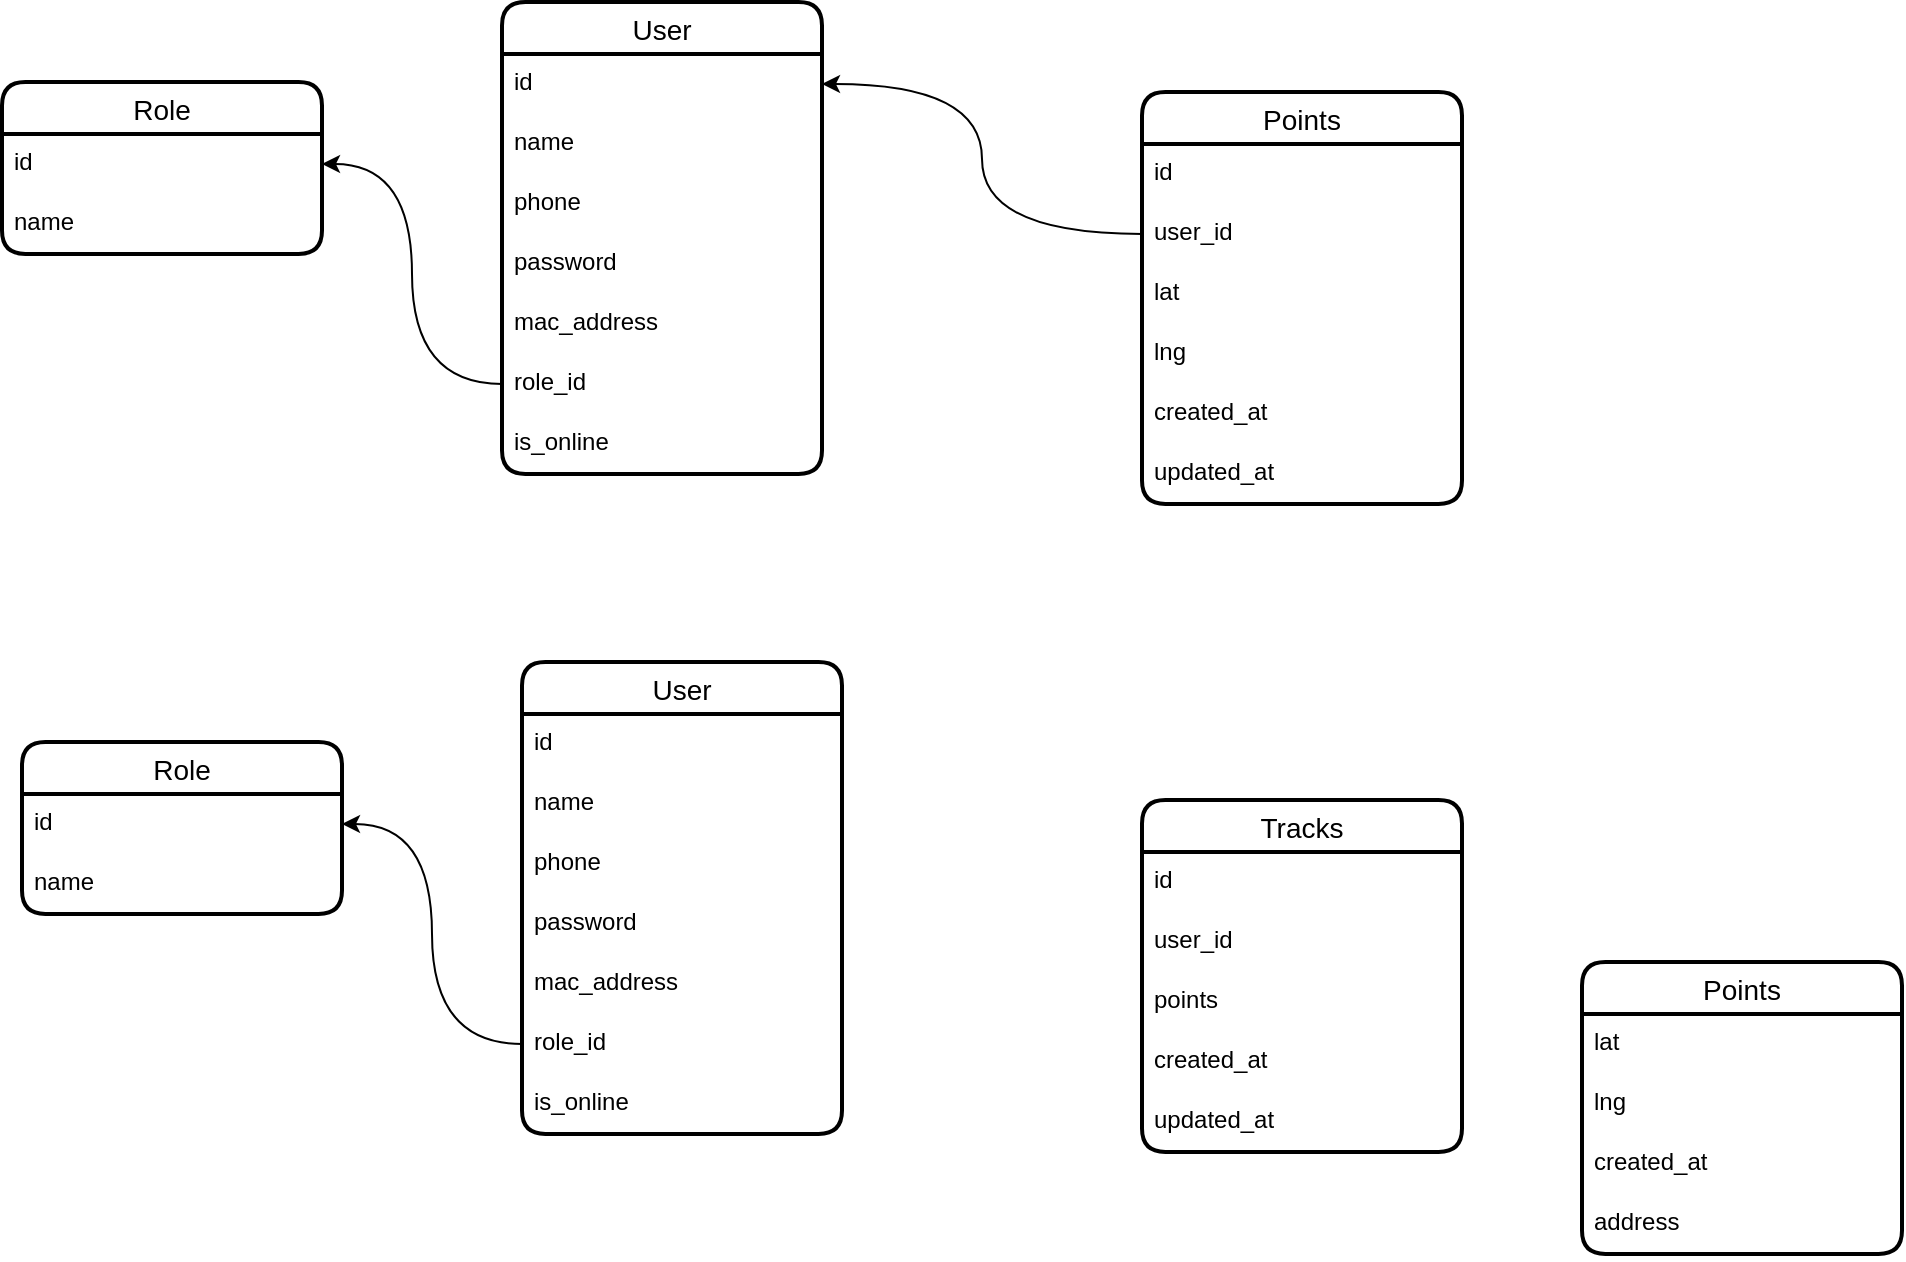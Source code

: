 <mxfile version="22.1.11" type="github">
  <diagram name="Страница — 1" id="uQb5JZfQ5GXVi0TQpGbC">
    <mxGraphModel dx="1434" dy="738" grid="1" gridSize="10" guides="1" tooltips="1" connect="1" arrows="1" fold="1" page="1" pageScale="1" pageWidth="827" pageHeight="1169" math="0" shadow="0">
      <root>
        <mxCell id="0" />
        <mxCell id="1" parent="0" />
        <mxCell id="_5UejUevI5gyKmPZKP_F-1" value="User" style="swimlane;fontStyle=0;childLayout=stackLayout;horizontal=1;startSize=26;horizontalStack=0;resizeParent=1;resizeParentMax=0;resizeLast=0;collapsible=1;marginBottom=0;align=center;fontSize=14;strokeWidth=2;rounded=1;shadow=0;glass=0;swimlaneLine=1;" parent="1" vertex="1">
          <mxGeometry x="280" y="770" width="160" height="236" as="geometry" />
        </mxCell>
        <mxCell id="_5UejUevI5gyKmPZKP_F-2" value="id" style="text;strokeColor=none;fillColor=none;spacingLeft=4;spacingRight=4;overflow=hidden;rotatable=0;points=[[0,0.5],[1,0.5]];portConstraint=eastwest;fontSize=12;whiteSpace=wrap;html=1;" parent="_5UejUevI5gyKmPZKP_F-1" vertex="1">
          <mxGeometry y="26" width="160" height="30" as="geometry" />
        </mxCell>
        <mxCell id="_5UejUevI5gyKmPZKP_F-3" value="name" style="text;strokeColor=none;fillColor=none;spacingLeft=4;spacingRight=4;overflow=hidden;rotatable=0;points=[[0,0.5],[1,0.5]];portConstraint=eastwest;fontSize=12;whiteSpace=wrap;html=1;" parent="_5UejUevI5gyKmPZKP_F-1" vertex="1">
          <mxGeometry y="56" width="160" height="30" as="geometry" />
        </mxCell>
        <mxCell id="_5UejUevI5gyKmPZKP_F-4" value="phone" style="text;strokeColor=none;fillColor=none;spacingLeft=4;spacingRight=4;overflow=hidden;rotatable=0;points=[[0,0.5],[1,0.5]];portConstraint=eastwest;fontSize=12;whiteSpace=wrap;html=1;" parent="_5UejUevI5gyKmPZKP_F-1" vertex="1">
          <mxGeometry y="86" width="160" height="30" as="geometry" />
        </mxCell>
        <mxCell id="_5UejUevI5gyKmPZKP_F-5" value="password" style="text;strokeColor=none;fillColor=none;spacingLeft=4;spacingRight=4;overflow=hidden;rotatable=0;points=[[0,0.5],[1,0.5]];portConstraint=eastwest;fontSize=12;whiteSpace=wrap;html=1;" parent="_5UejUevI5gyKmPZKP_F-1" vertex="1">
          <mxGeometry y="116" width="160" height="30" as="geometry" />
        </mxCell>
        <mxCell id="_5UejUevI5gyKmPZKP_F-6" value="mac_address" style="text;strokeColor=none;fillColor=none;spacingLeft=4;spacingRight=4;overflow=hidden;rotatable=0;points=[[0,0.5],[1,0.5]];portConstraint=eastwest;fontSize=12;whiteSpace=wrap;html=1;" parent="_5UejUevI5gyKmPZKP_F-1" vertex="1">
          <mxGeometry y="146" width="160" height="30" as="geometry" />
        </mxCell>
        <mxCell id="_5UejUevI5gyKmPZKP_F-12" value="role_id" style="text;strokeColor=none;fillColor=none;spacingLeft=4;spacingRight=4;overflow=hidden;rotatable=0;points=[[0,0.5],[1,0.5]];portConstraint=eastwest;fontSize=12;whiteSpace=wrap;html=1;" parent="_5UejUevI5gyKmPZKP_F-1" vertex="1">
          <mxGeometry y="176" width="160" height="30" as="geometry" />
        </mxCell>
        <mxCell id="475Ti6R1yAfTsTZuF7gg-1" value="is_online" style="text;strokeColor=none;fillColor=none;spacingLeft=4;spacingRight=4;overflow=hidden;rotatable=0;points=[[0,0.5],[1,0.5]];portConstraint=eastwest;fontSize=12;whiteSpace=wrap;html=1;" vertex="1" parent="_5UejUevI5gyKmPZKP_F-1">
          <mxGeometry y="206" width="160" height="30" as="geometry" />
        </mxCell>
        <mxCell id="_5UejUevI5gyKmPZKP_F-9" value="Role" style="swimlane;fontStyle=0;childLayout=stackLayout;horizontal=1;startSize=26;horizontalStack=0;resizeParent=1;resizeParentMax=0;resizeLast=0;collapsible=1;marginBottom=0;align=center;fontSize=14;strokeWidth=2;rounded=1;shadow=0;glass=0;swimlaneLine=1;" parent="1" vertex="1">
          <mxGeometry x="30" y="810" width="160" height="86" as="geometry">
            <mxRectangle x="350" y="140" width="90" height="30" as="alternateBounds" />
          </mxGeometry>
        </mxCell>
        <mxCell id="_5UejUevI5gyKmPZKP_F-10" value="id" style="text;strokeColor=none;fillColor=none;spacingLeft=4;spacingRight=4;overflow=hidden;rotatable=0;points=[[0,0.5],[1,0.5]];portConstraint=eastwest;fontSize=12;whiteSpace=wrap;html=1;" parent="_5UejUevI5gyKmPZKP_F-9" vertex="1">
          <mxGeometry y="26" width="160" height="30" as="geometry" />
        </mxCell>
        <mxCell id="_5UejUevI5gyKmPZKP_F-11" value="name" style="text;strokeColor=none;fillColor=none;spacingLeft=4;spacingRight=4;overflow=hidden;rotatable=0;points=[[0,0.5],[1,0.5]];portConstraint=eastwest;fontSize=12;whiteSpace=wrap;html=1;" parent="_5UejUevI5gyKmPZKP_F-9" vertex="1">
          <mxGeometry y="56" width="160" height="30" as="geometry" />
        </mxCell>
        <mxCell id="_5UejUevI5gyKmPZKP_F-13" style="edgeStyle=orthogonalEdgeStyle;rounded=0;orthogonalLoop=1;jettySize=auto;html=1;entryX=1;entryY=0.5;entryDx=0;entryDy=0;curved=1;" parent="1" source="_5UejUevI5gyKmPZKP_F-12" target="_5UejUevI5gyKmPZKP_F-10" edge="1">
          <mxGeometry relative="1" as="geometry" />
        </mxCell>
        <mxCell id="_5UejUevI5gyKmPZKP_F-14" value="Points" style="swimlane;fontStyle=0;childLayout=stackLayout;horizontal=1;startSize=26;horizontalStack=0;resizeParent=1;resizeParentMax=0;resizeLast=0;collapsible=1;marginBottom=0;align=center;fontSize=14;strokeWidth=2;rounded=1;shadow=0;glass=0;swimlaneLine=1;" parent="1" vertex="1">
          <mxGeometry x="600" y="815" width="160" height="206" as="geometry">
            <mxRectangle x="350" y="140" width="90" height="30" as="alternateBounds" />
          </mxGeometry>
        </mxCell>
        <mxCell id="_5UejUevI5gyKmPZKP_F-15" value="id" style="text;strokeColor=none;fillColor=none;spacingLeft=4;spacingRight=4;overflow=hidden;rotatable=0;points=[[0,0.5],[1,0.5]];portConstraint=eastwest;fontSize=12;whiteSpace=wrap;html=1;" parent="_5UejUevI5gyKmPZKP_F-14" vertex="1">
          <mxGeometry y="26" width="160" height="30" as="geometry" />
        </mxCell>
        <mxCell id="_5UejUevI5gyKmPZKP_F-16" value="user_id" style="text;strokeColor=none;fillColor=none;spacingLeft=4;spacingRight=4;overflow=hidden;rotatable=0;points=[[0,0.5],[1,0.5]];portConstraint=eastwest;fontSize=12;whiteSpace=wrap;html=1;" parent="_5UejUevI5gyKmPZKP_F-14" vertex="1">
          <mxGeometry y="56" width="160" height="30" as="geometry" />
        </mxCell>
        <mxCell id="_5UejUevI5gyKmPZKP_F-17" value="lat" style="text;strokeColor=none;fillColor=none;spacingLeft=4;spacingRight=4;overflow=hidden;rotatable=0;points=[[0,0.5],[1,0.5]];portConstraint=eastwest;fontSize=12;whiteSpace=wrap;html=1;" parent="_5UejUevI5gyKmPZKP_F-14" vertex="1">
          <mxGeometry y="86" width="160" height="30" as="geometry" />
        </mxCell>
        <mxCell id="of39KfSD1mZfl-V3CjDa-1" value="lng" style="text;strokeColor=none;fillColor=none;spacingLeft=4;spacingRight=4;overflow=hidden;rotatable=0;points=[[0,0.5],[1,0.5]];portConstraint=eastwest;fontSize=12;whiteSpace=wrap;html=1;" parent="_5UejUevI5gyKmPZKP_F-14" vertex="1">
          <mxGeometry y="116" width="160" height="30" as="geometry" />
        </mxCell>
        <mxCell id="of39KfSD1mZfl-V3CjDa-2" value="created_at" style="text;strokeColor=none;fillColor=none;spacingLeft=4;spacingRight=4;overflow=hidden;rotatable=0;points=[[0,0.5],[1,0.5]];portConstraint=eastwest;fontSize=12;whiteSpace=wrap;html=1;" parent="_5UejUevI5gyKmPZKP_F-14" vertex="1">
          <mxGeometry y="146" width="160" height="30" as="geometry" />
        </mxCell>
        <mxCell id="of39KfSD1mZfl-V3CjDa-3" value="updated_at" style="text;strokeColor=none;fillColor=none;spacingLeft=4;spacingRight=4;overflow=hidden;rotatable=0;points=[[0,0.5],[1,0.5]];portConstraint=eastwest;fontSize=12;whiteSpace=wrap;html=1;" parent="_5UejUevI5gyKmPZKP_F-14" vertex="1">
          <mxGeometry y="176" width="160" height="30" as="geometry" />
        </mxCell>
        <mxCell id="of39KfSD1mZfl-V3CjDa-5" style="edgeStyle=orthogonalEdgeStyle;rounded=0;orthogonalLoop=1;jettySize=auto;html=1;entryX=1;entryY=0.5;entryDx=0;entryDy=0;curved=1;" parent="1" source="_5UejUevI5gyKmPZKP_F-16" target="_5UejUevI5gyKmPZKP_F-2" edge="1">
          <mxGeometry relative="1" as="geometry" />
        </mxCell>
        <mxCell id="of39KfSD1mZfl-V3CjDa-6" value="User" style="swimlane;fontStyle=0;childLayout=stackLayout;horizontal=1;startSize=26;horizontalStack=0;resizeParent=1;resizeParentMax=0;resizeLast=0;collapsible=1;marginBottom=0;align=center;fontSize=14;strokeWidth=2;rounded=1;shadow=0;glass=0;swimlaneLine=1;" parent="1" vertex="1">
          <mxGeometry x="290" y="1100" width="160" height="236" as="geometry" />
        </mxCell>
        <mxCell id="of39KfSD1mZfl-V3CjDa-7" value="id" style="text;strokeColor=none;fillColor=none;spacingLeft=4;spacingRight=4;overflow=hidden;rotatable=0;points=[[0,0.5],[1,0.5]];portConstraint=eastwest;fontSize=12;whiteSpace=wrap;html=1;" parent="of39KfSD1mZfl-V3CjDa-6" vertex="1">
          <mxGeometry y="26" width="160" height="30" as="geometry" />
        </mxCell>
        <mxCell id="of39KfSD1mZfl-V3CjDa-8" value="name" style="text;strokeColor=none;fillColor=none;spacingLeft=4;spacingRight=4;overflow=hidden;rotatable=0;points=[[0,0.5],[1,0.5]];portConstraint=eastwest;fontSize=12;whiteSpace=wrap;html=1;" parent="of39KfSD1mZfl-V3CjDa-6" vertex="1">
          <mxGeometry y="56" width="160" height="30" as="geometry" />
        </mxCell>
        <mxCell id="of39KfSD1mZfl-V3CjDa-9" value="phone" style="text;strokeColor=none;fillColor=none;spacingLeft=4;spacingRight=4;overflow=hidden;rotatable=0;points=[[0,0.5],[1,0.5]];portConstraint=eastwest;fontSize=12;whiteSpace=wrap;html=1;" parent="of39KfSD1mZfl-V3CjDa-6" vertex="1">
          <mxGeometry y="86" width="160" height="30" as="geometry" />
        </mxCell>
        <mxCell id="of39KfSD1mZfl-V3CjDa-10" value="password" style="text;strokeColor=none;fillColor=none;spacingLeft=4;spacingRight=4;overflow=hidden;rotatable=0;points=[[0,0.5],[1,0.5]];portConstraint=eastwest;fontSize=12;whiteSpace=wrap;html=1;" parent="of39KfSD1mZfl-V3CjDa-6" vertex="1">
          <mxGeometry y="116" width="160" height="30" as="geometry" />
        </mxCell>
        <mxCell id="of39KfSD1mZfl-V3CjDa-11" value="mac_address" style="text;strokeColor=none;fillColor=none;spacingLeft=4;spacingRight=4;overflow=hidden;rotatable=0;points=[[0,0.5],[1,0.5]];portConstraint=eastwest;fontSize=12;whiteSpace=wrap;html=1;" parent="of39KfSD1mZfl-V3CjDa-6" vertex="1">
          <mxGeometry y="146" width="160" height="30" as="geometry" />
        </mxCell>
        <mxCell id="of39KfSD1mZfl-V3CjDa-12" value="role_id" style="text;strokeColor=none;fillColor=none;spacingLeft=4;spacingRight=4;overflow=hidden;rotatable=0;points=[[0,0.5],[1,0.5]];portConstraint=eastwest;fontSize=12;whiteSpace=wrap;html=1;" parent="of39KfSD1mZfl-V3CjDa-6" vertex="1">
          <mxGeometry y="176" width="160" height="30" as="geometry" />
        </mxCell>
        <mxCell id="475Ti6R1yAfTsTZuF7gg-2" value="is_online" style="text;strokeColor=none;fillColor=none;spacingLeft=4;spacingRight=4;overflow=hidden;rotatable=0;points=[[0,0.5],[1,0.5]];portConstraint=eastwest;fontSize=12;whiteSpace=wrap;html=1;" vertex="1" parent="of39KfSD1mZfl-V3CjDa-6">
          <mxGeometry y="206" width="160" height="30" as="geometry" />
        </mxCell>
        <mxCell id="of39KfSD1mZfl-V3CjDa-13" value="Role" style="swimlane;fontStyle=0;childLayout=stackLayout;horizontal=1;startSize=26;horizontalStack=0;resizeParent=1;resizeParentMax=0;resizeLast=0;collapsible=1;marginBottom=0;align=center;fontSize=14;strokeWidth=2;rounded=1;shadow=0;glass=0;swimlaneLine=1;" parent="1" vertex="1">
          <mxGeometry x="40" y="1140" width="160" height="86" as="geometry">
            <mxRectangle x="350" y="140" width="90" height="30" as="alternateBounds" />
          </mxGeometry>
        </mxCell>
        <mxCell id="of39KfSD1mZfl-V3CjDa-14" value="id" style="text;strokeColor=none;fillColor=none;spacingLeft=4;spacingRight=4;overflow=hidden;rotatable=0;points=[[0,0.5],[1,0.5]];portConstraint=eastwest;fontSize=12;whiteSpace=wrap;html=1;" parent="of39KfSD1mZfl-V3CjDa-13" vertex="1">
          <mxGeometry y="26" width="160" height="30" as="geometry" />
        </mxCell>
        <mxCell id="of39KfSD1mZfl-V3CjDa-15" value="name" style="text;strokeColor=none;fillColor=none;spacingLeft=4;spacingRight=4;overflow=hidden;rotatable=0;points=[[0,0.5],[1,0.5]];portConstraint=eastwest;fontSize=12;whiteSpace=wrap;html=1;" parent="of39KfSD1mZfl-V3CjDa-13" vertex="1">
          <mxGeometry y="56" width="160" height="30" as="geometry" />
        </mxCell>
        <mxCell id="of39KfSD1mZfl-V3CjDa-16" style="edgeStyle=orthogonalEdgeStyle;rounded=0;orthogonalLoop=1;jettySize=auto;html=1;entryX=1;entryY=0.5;entryDx=0;entryDy=0;curved=1;" parent="1" source="of39KfSD1mZfl-V3CjDa-12" target="of39KfSD1mZfl-V3CjDa-14" edge="1">
          <mxGeometry relative="1" as="geometry" />
        </mxCell>
        <mxCell id="of39KfSD1mZfl-V3CjDa-17" value="Points" style="swimlane;fontStyle=0;childLayout=stackLayout;horizontal=1;startSize=26;horizontalStack=0;resizeParent=1;resizeParentMax=0;resizeLast=0;collapsible=1;marginBottom=0;align=center;fontSize=14;strokeWidth=2;rounded=1;shadow=0;glass=0;swimlaneLine=1;" parent="1" vertex="1">
          <mxGeometry x="820" y="1250" width="160" height="146" as="geometry">
            <mxRectangle x="350" y="140" width="90" height="30" as="alternateBounds" />
          </mxGeometry>
        </mxCell>
        <mxCell id="of39KfSD1mZfl-V3CjDa-20" value="lat" style="text;strokeColor=none;fillColor=none;spacingLeft=4;spacingRight=4;overflow=hidden;rotatable=0;points=[[0,0.5],[1,0.5]];portConstraint=eastwest;fontSize=12;whiteSpace=wrap;html=1;" parent="of39KfSD1mZfl-V3CjDa-17" vertex="1">
          <mxGeometry y="26" width="160" height="30" as="geometry" />
        </mxCell>
        <mxCell id="of39KfSD1mZfl-V3CjDa-21" value="lng" style="text;strokeColor=none;fillColor=none;spacingLeft=4;spacingRight=4;overflow=hidden;rotatable=0;points=[[0,0.5],[1,0.5]];portConstraint=eastwest;fontSize=12;whiteSpace=wrap;html=1;" parent="of39KfSD1mZfl-V3CjDa-17" vertex="1">
          <mxGeometry y="56" width="160" height="30" as="geometry" />
        </mxCell>
        <mxCell id="of39KfSD1mZfl-V3CjDa-22" value="created_at" style="text;strokeColor=none;fillColor=none;spacingLeft=4;spacingRight=4;overflow=hidden;rotatable=0;points=[[0,0.5],[1,0.5]];portConstraint=eastwest;fontSize=12;whiteSpace=wrap;html=1;" parent="of39KfSD1mZfl-V3CjDa-17" vertex="1">
          <mxGeometry y="86" width="160" height="30" as="geometry" />
        </mxCell>
        <mxCell id="of39KfSD1mZfl-V3CjDa-23" value="address" style="text;strokeColor=none;fillColor=none;spacingLeft=4;spacingRight=4;overflow=hidden;rotatable=0;points=[[0,0.5],[1,0.5]];portConstraint=eastwest;fontSize=12;whiteSpace=wrap;html=1;" parent="of39KfSD1mZfl-V3CjDa-17" vertex="1">
          <mxGeometry y="116" width="160" height="30" as="geometry" />
        </mxCell>
        <mxCell id="of39KfSD1mZfl-V3CjDa-25" value="Tracks" style="swimlane;fontStyle=0;childLayout=stackLayout;horizontal=1;startSize=26;horizontalStack=0;resizeParent=1;resizeParentMax=0;resizeLast=0;collapsible=1;marginBottom=0;align=center;fontSize=14;strokeWidth=2;rounded=1;shadow=0;glass=0;swimlaneLine=1;" parent="1" vertex="1">
          <mxGeometry x="600" y="1169" width="160" height="176" as="geometry">
            <mxRectangle x="350" y="140" width="90" height="30" as="alternateBounds" />
          </mxGeometry>
        </mxCell>
        <mxCell id="of39KfSD1mZfl-V3CjDa-26" value="id" style="text;strokeColor=none;fillColor=none;spacingLeft=4;spacingRight=4;overflow=hidden;rotatable=0;points=[[0,0.5],[1,0.5]];portConstraint=eastwest;fontSize=12;whiteSpace=wrap;html=1;" parent="of39KfSD1mZfl-V3CjDa-25" vertex="1">
          <mxGeometry y="26" width="160" height="30" as="geometry" />
        </mxCell>
        <mxCell id="of39KfSD1mZfl-V3CjDa-27" value="user_id" style="text;strokeColor=none;fillColor=none;spacingLeft=4;spacingRight=4;overflow=hidden;rotatable=0;points=[[0,0.5],[1,0.5]];portConstraint=eastwest;fontSize=12;whiteSpace=wrap;html=1;" parent="of39KfSD1mZfl-V3CjDa-25" vertex="1">
          <mxGeometry y="56" width="160" height="30" as="geometry" />
        </mxCell>
        <mxCell id="of39KfSD1mZfl-V3CjDa-28" value="points" style="text;strokeColor=none;fillColor=none;spacingLeft=4;spacingRight=4;overflow=hidden;rotatable=0;points=[[0,0.5],[1,0.5]];portConstraint=eastwest;fontSize=12;whiteSpace=wrap;html=1;" parent="of39KfSD1mZfl-V3CjDa-25" vertex="1">
          <mxGeometry y="86" width="160" height="30" as="geometry" />
        </mxCell>
        <mxCell id="of39KfSD1mZfl-V3CjDa-30" value="created_at" style="text;strokeColor=none;fillColor=none;spacingLeft=4;spacingRight=4;overflow=hidden;rotatable=0;points=[[0,0.5],[1,0.5]];portConstraint=eastwest;fontSize=12;whiteSpace=wrap;html=1;" parent="of39KfSD1mZfl-V3CjDa-25" vertex="1">
          <mxGeometry y="116" width="160" height="30" as="geometry" />
        </mxCell>
        <mxCell id="of39KfSD1mZfl-V3CjDa-31" value="updated_at" style="text;strokeColor=none;fillColor=none;spacingLeft=4;spacingRight=4;overflow=hidden;rotatable=0;points=[[0,0.5],[1,0.5]];portConstraint=eastwest;fontSize=12;whiteSpace=wrap;html=1;" parent="of39KfSD1mZfl-V3CjDa-25" vertex="1">
          <mxGeometry y="146" width="160" height="30" as="geometry" />
        </mxCell>
      </root>
    </mxGraphModel>
  </diagram>
</mxfile>
